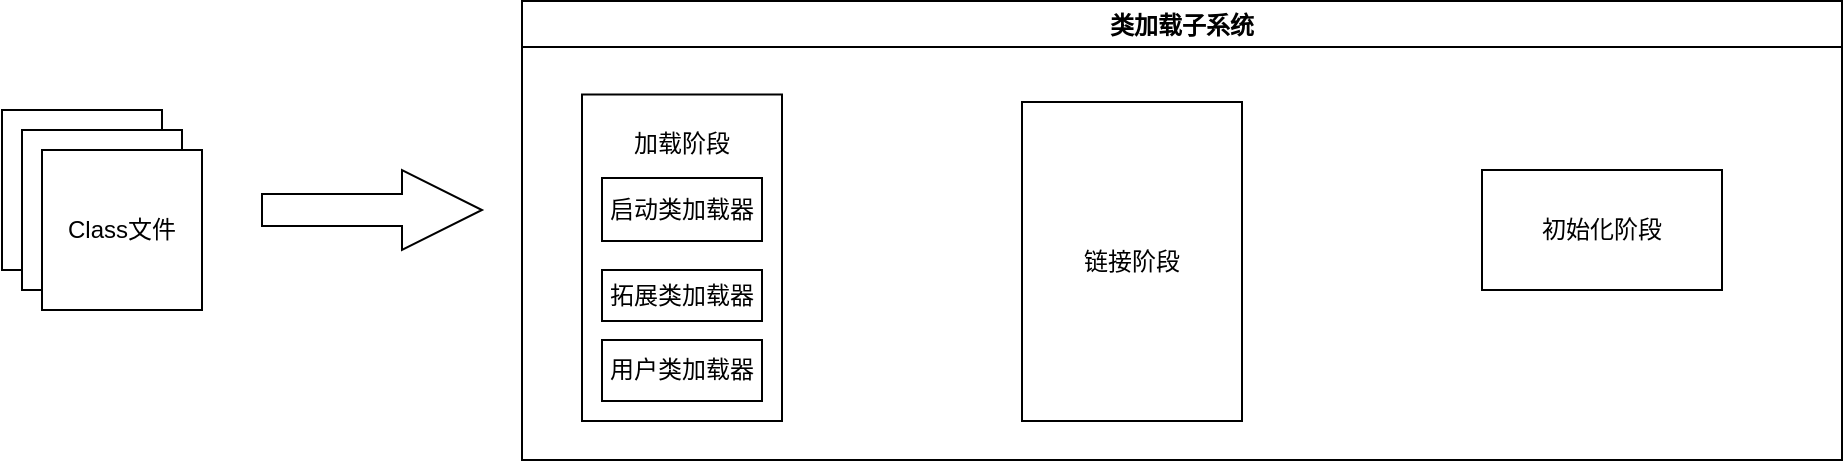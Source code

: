 <mxfile version="15.3.4" type="github">
  <diagram id="pwnf9g1trjCuy-K-fAyj" name="第 1 页">
    <mxGraphModel dx="782" dy="436" grid="1" gridSize="10" guides="1" tooltips="1" connect="1" arrows="1" fold="1" page="1" pageScale="1" pageWidth="1169" pageHeight="827" math="0" shadow="0">
      <root>
        <mxCell id="0" />
        <mxCell id="1" parent="0" />
        <mxCell id="XK6ZZiK8MCnQ35ZJZ_r6-1" value="" style="whiteSpace=wrap;html=1;aspect=fixed;hachureGap=4;pointerEvents=0;" vertex="1" parent="1">
          <mxGeometry x="110" y="364" width="80" height="80" as="geometry" />
        </mxCell>
        <mxCell id="XK6ZZiK8MCnQ35ZJZ_r6-2" value="" style="whiteSpace=wrap;html=1;aspect=fixed;hachureGap=4;pointerEvents=0;" vertex="1" parent="1">
          <mxGeometry x="120" y="374" width="80" height="80" as="geometry" />
        </mxCell>
        <mxCell id="XK6ZZiK8MCnQ35ZJZ_r6-3" value="Class文件" style="whiteSpace=wrap;html=1;aspect=fixed;hachureGap=4;pointerEvents=0;" vertex="1" parent="1">
          <mxGeometry x="130" y="384" width="80" height="80" as="geometry" />
        </mxCell>
        <mxCell id="XK6ZZiK8MCnQ35ZJZ_r6-5" value="" style="html=1;shadow=0;dashed=0;align=center;verticalAlign=middle;shape=mxgraph.arrows2.arrow;dy=0.6;dx=40;notch=0;hachureGap=4;pointerEvents=0;" vertex="1" parent="1">
          <mxGeometry x="240" y="394" width="110" height="40" as="geometry" />
        </mxCell>
        <mxCell id="XK6ZZiK8MCnQ35ZJZ_r6-7" value="类加载子系统" style="swimlane;hachureGap=4;pointerEvents=0;" vertex="1" parent="1">
          <mxGeometry x="370" y="309.5" width="660" height="229.5" as="geometry">
            <mxRectangle x="320" y="300" width="130" height="23" as="alternateBounds" />
          </mxGeometry>
        </mxCell>
        <mxCell id="XK6ZZiK8MCnQ35ZJZ_r6-8" value="" style="rounded=0;whiteSpace=wrap;html=1;hachureGap=4;pointerEvents=0;" vertex="1" parent="XK6ZZiK8MCnQ35ZJZ_r6-7">
          <mxGeometry x="30" y="46.75" width="100" height="163.25" as="geometry" />
        </mxCell>
        <mxCell id="XK6ZZiK8MCnQ35ZJZ_r6-9" value="初始化阶段" style="rounded=0;whiteSpace=wrap;html=1;hachureGap=4;pointerEvents=0;" vertex="1" parent="XK6ZZiK8MCnQ35ZJZ_r6-7">
          <mxGeometry x="480" y="84.5" width="120" height="60" as="geometry" />
        </mxCell>
        <mxCell id="XK6ZZiK8MCnQ35ZJZ_r6-10" value="链接阶段" style="rounded=0;whiteSpace=wrap;html=1;hachureGap=4;pointerEvents=0;" vertex="1" parent="XK6ZZiK8MCnQ35ZJZ_r6-7">
          <mxGeometry x="250" y="50.5" width="110" height="159.5" as="geometry" />
        </mxCell>
        <mxCell id="XK6ZZiK8MCnQ35ZJZ_r6-11" value="加载阶段" style="text;html=1;strokeColor=none;fillColor=none;align=center;verticalAlign=middle;whiteSpace=wrap;rounded=0;hachureGap=4;pointerEvents=0;" vertex="1" parent="XK6ZZiK8MCnQ35ZJZ_r6-7">
          <mxGeometry x="50" y="59" width="60" height="25.5" as="geometry" />
        </mxCell>
        <mxCell id="XK6ZZiK8MCnQ35ZJZ_r6-12" value="启动类加载器" style="rounded=0;whiteSpace=wrap;html=1;hachureGap=4;pointerEvents=0;" vertex="1" parent="XK6ZZiK8MCnQ35ZJZ_r6-7">
          <mxGeometry x="40" y="88.5" width="80" height="31.5" as="geometry" />
        </mxCell>
        <mxCell id="XK6ZZiK8MCnQ35ZJZ_r6-13" value="拓展类加载器" style="rounded=0;whiteSpace=wrap;html=1;hachureGap=4;pointerEvents=0;" vertex="1" parent="XK6ZZiK8MCnQ35ZJZ_r6-7">
          <mxGeometry x="40" y="134.5" width="80" height="25.5" as="geometry" />
        </mxCell>
        <mxCell id="XK6ZZiK8MCnQ35ZJZ_r6-14" value="用户类加载器" style="rounded=0;whiteSpace=wrap;html=1;hachureGap=4;pointerEvents=0;" vertex="1" parent="XK6ZZiK8MCnQ35ZJZ_r6-7">
          <mxGeometry x="40" y="169.5" width="80" height="30.5" as="geometry" />
        </mxCell>
      </root>
    </mxGraphModel>
  </diagram>
</mxfile>
